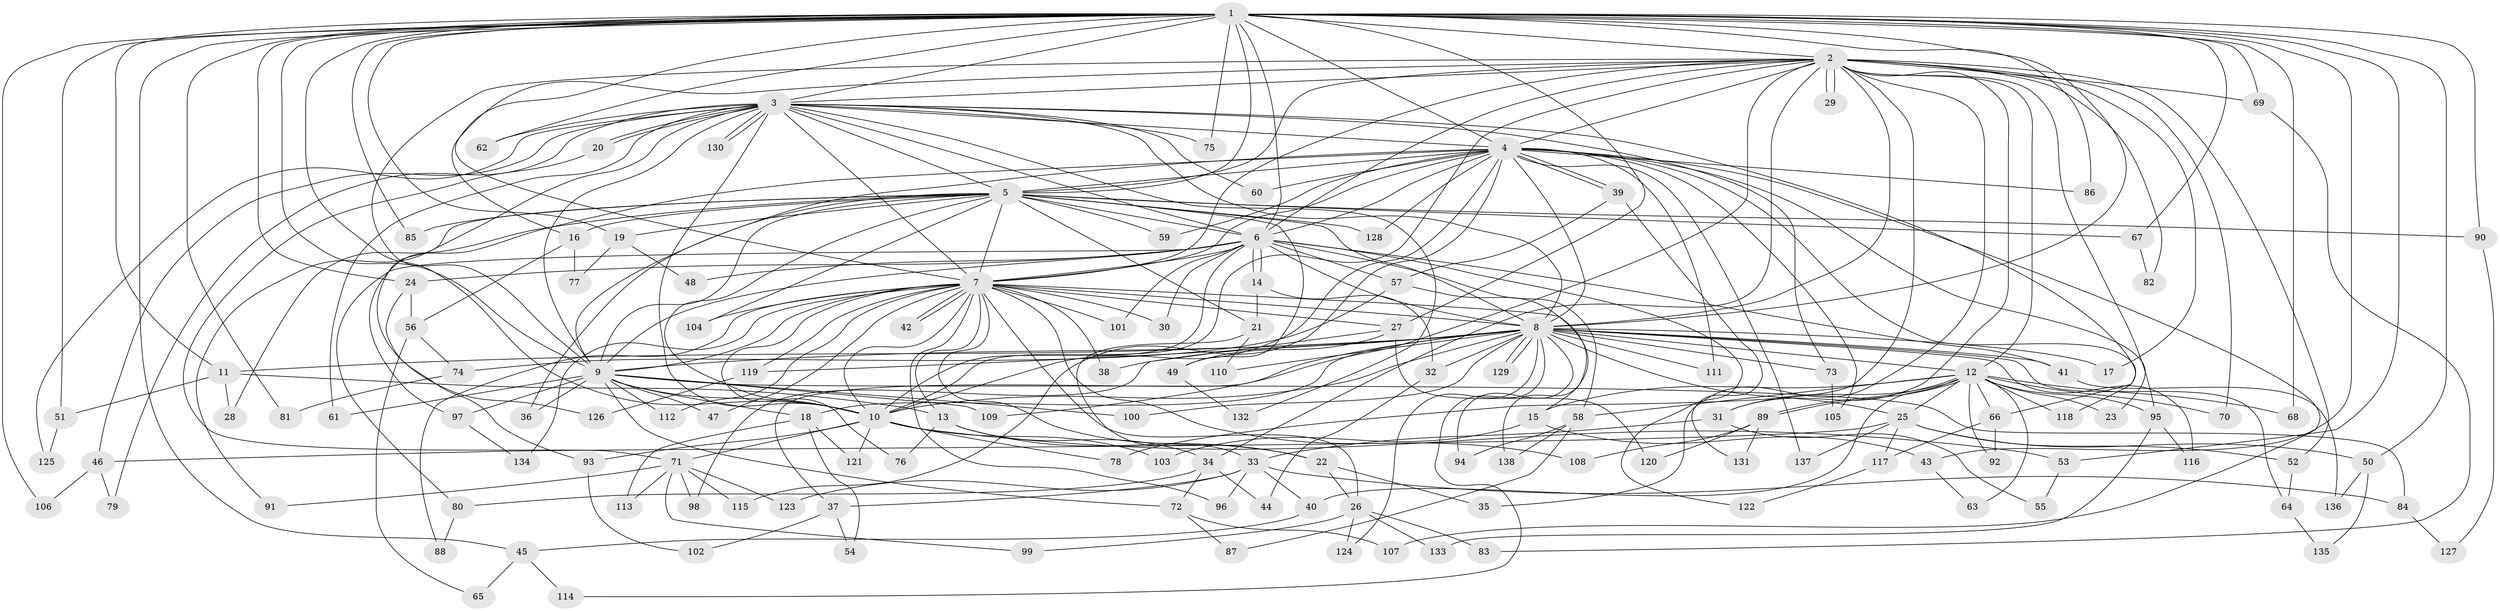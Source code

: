 // Generated by graph-tools (version 1.1) at 2025/45/03/09/25 04:45:02]
// undirected, 138 vertices, 301 edges
graph export_dot {
graph [start="1"]
  node [color=gray90,style=filled];
  1;
  2;
  3;
  4;
  5;
  6;
  7;
  8;
  9;
  10;
  11;
  12;
  13;
  14;
  15;
  16;
  17;
  18;
  19;
  20;
  21;
  22;
  23;
  24;
  25;
  26;
  27;
  28;
  29;
  30;
  31;
  32;
  33;
  34;
  35;
  36;
  37;
  38;
  39;
  40;
  41;
  42;
  43;
  44;
  45;
  46;
  47;
  48;
  49;
  50;
  51;
  52;
  53;
  54;
  55;
  56;
  57;
  58;
  59;
  60;
  61;
  62;
  63;
  64;
  65;
  66;
  67;
  68;
  69;
  70;
  71;
  72;
  73;
  74;
  75;
  76;
  77;
  78;
  79;
  80;
  81;
  82;
  83;
  84;
  85;
  86;
  87;
  88;
  89;
  90;
  91;
  92;
  93;
  94;
  95;
  96;
  97;
  98;
  99;
  100;
  101;
  102;
  103;
  104;
  105;
  106;
  107;
  108;
  109;
  110;
  111;
  112;
  113;
  114;
  115;
  116;
  117;
  118;
  119;
  120;
  121;
  122;
  123;
  124;
  125;
  126;
  127;
  128;
  129;
  130;
  131;
  132;
  133;
  134;
  135;
  136;
  137;
  138;
  1 -- 2;
  1 -- 3;
  1 -- 4;
  1 -- 5;
  1 -- 6;
  1 -- 7;
  1 -- 8;
  1 -- 9;
  1 -- 10;
  1 -- 11;
  1 -- 19;
  1 -- 24;
  1 -- 27;
  1 -- 43;
  1 -- 45;
  1 -- 50;
  1 -- 51;
  1 -- 53;
  1 -- 62;
  1 -- 67;
  1 -- 68;
  1 -- 69;
  1 -- 75;
  1 -- 81;
  1 -- 85;
  1 -- 86;
  1 -- 90;
  1 -- 106;
  2 -- 3;
  2 -- 4;
  2 -- 5;
  2 -- 6;
  2 -- 7;
  2 -- 8;
  2 -- 9;
  2 -- 10;
  2 -- 12;
  2 -- 16;
  2 -- 17;
  2 -- 29;
  2 -- 29;
  2 -- 31;
  2 -- 34;
  2 -- 35;
  2 -- 52;
  2 -- 69;
  2 -- 70;
  2 -- 78;
  2 -- 82;
  2 -- 95;
  2 -- 109;
  3 -- 4;
  3 -- 5;
  3 -- 6;
  3 -- 7;
  3 -- 8;
  3 -- 9;
  3 -- 10;
  3 -- 20;
  3 -- 20;
  3 -- 46;
  3 -- 60;
  3 -- 61;
  3 -- 62;
  3 -- 66;
  3 -- 73;
  3 -- 75;
  3 -- 79;
  3 -- 125;
  3 -- 126;
  3 -- 130;
  3 -- 130;
  3 -- 132;
  4 -- 5;
  4 -- 6;
  4 -- 7;
  4 -- 8;
  4 -- 9;
  4 -- 10;
  4 -- 23;
  4 -- 39;
  4 -- 39;
  4 -- 59;
  4 -- 60;
  4 -- 86;
  4 -- 97;
  4 -- 105;
  4 -- 107;
  4 -- 111;
  4 -- 115;
  4 -- 118;
  4 -- 128;
  4 -- 137;
  5 -- 6;
  5 -- 7;
  5 -- 8;
  5 -- 9;
  5 -- 10;
  5 -- 16;
  5 -- 19;
  5 -- 21;
  5 -- 28;
  5 -- 36;
  5 -- 49;
  5 -- 59;
  5 -- 67;
  5 -- 85;
  5 -- 90;
  5 -- 91;
  5 -- 104;
  5 -- 128;
  6 -- 7;
  6 -- 8;
  6 -- 9;
  6 -- 10;
  6 -- 14;
  6 -- 14;
  6 -- 24;
  6 -- 30;
  6 -- 41;
  6 -- 48;
  6 -- 57;
  6 -- 58;
  6 -- 80;
  6 -- 101;
  6 -- 122;
  7 -- 8;
  7 -- 9;
  7 -- 10;
  7 -- 13;
  7 -- 15;
  7 -- 22;
  7 -- 26;
  7 -- 27;
  7 -- 30;
  7 -- 38;
  7 -- 42;
  7 -- 42;
  7 -- 47;
  7 -- 76;
  7 -- 88;
  7 -- 96;
  7 -- 101;
  7 -- 104;
  7 -- 108;
  7 -- 112;
  7 -- 119;
  7 -- 134;
  8 -- 9;
  8 -- 10;
  8 -- 11;
  8 -- 12;
  8 -- 17;
  8 -- 18;
  8 -- 25;
  8 -- 32;
  8 -- 37;
  8 -- 38;
  8 -- 41;
  8 -- 64;
  8 -- 73;
  8 -- 94;
  8 -- 100;
  8 -- 110;
  8 -- 111;
  8 -- 114;
  8 -- 116;
  8 -- 119;
  8 -- 124;
  8 -- 129;
  8 -- 129;
  9 -- 10;
  9 -- 18;
  9 -- 36;
  9 -- 47;
  9 -- 61;
  9 -- 72;
  9 -- 84;
  9 -- 97;
  9 -- 100;
  9 -- 109;
  9 -- 112;
  10 -- 53;
  10 -- 71;
  10 -- 78;
  10 -- 93;
  10 -- 103;
  10 -- 121;
  11 -- 13;
  11 -- 28;
  11 -- 51;
  12 -- 15;
  12 -- 23;
  12 -- 25;
  12 -- 31;
  12 -- 40;
  12 -- 58;
  12 -- 63;
  12 -- 66;
  12 -- 68;
  12 -- 70;
  12 -- 89;
  12 -- 89;
  12 -- 92;
  12 -- 95;
  12 -- 118;
  13 -- 22;
  13 -- 34;
  13 -- 76;
  14 -- 21;
  14 -- 32;
  15 -- 43;
  15 -- 103;
  16 -- 56;
  16 -- 77;
  18 -- 54;
  18 -- 113;
  18 -- 121;
  19 -- 48;
  19 -- 77;
  20 -- 71;
  21 -- 33;
  21 -- 110;
  22 -- 26;
  22 -- 35;
  24 -- 56;
  24 -- 93;
  25 -- 46;
  25 -- 50;
  25 -- 52;
  25 -- 117;
  25 -- 137;
  26 -- 83;
  26 -- 99;
  26 -- 124;
  26 -- 133;
  27 -- 49;
  27 -- 98;
  27 -- 120;
  31 -- 33;
  31 -- 55;
  32 -- 44;
  33 -- 37;
  33 -- 40;
  33 -- 84;
  33 -- 96;
  33 -- 123;
  34 -- 44;
  34 -- 72;
  34 -- 80;
  37 -- 54;
  37 -- 102;
  39 -- 57;
  39 -- 131;
  40 -- 45;
  41 -- 136;
  43 -- 63;
  45 -- 65;
  45 -- 114;
  46 -- 79;
  46 -- 106;
  49 -- 132;
  50 -- 135;
  50 -- 136;
  51 -- 125;
  52 -- 64;
  53 -- 55;
  56 -- 65;
  56 -- 74;
  57 -- 74;
  57 -- 138;
  58 -- 87;
  58 -- 94;
  58 -- 138;
  64 -- 135;
  66 -- 92;
  66 -- 117;
  67 -- 82;
  69 -- 83;
  71 -- 91;
  71 -- 98;
  71 -- 99;
  71 -- 113;
  71 -- 115;
  71 -- 123;
  72 -- 87;
  72 -- 107;
  73 -- 105;
  74 -- 81;
  80 -- 88;
  84 -- 127;
  89 -- 108;
  89 -- 120;
  89 -- 131;
  90 -- 127;
  93 -- 102;
  95 -- 116;
  95 -- 133;
  97 -- 134;
  117 -- 122;
  119 -- 126;
}

